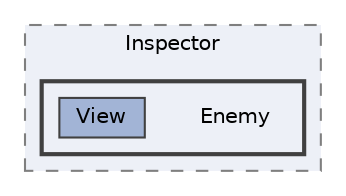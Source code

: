 digraph "C:/Users/むずでょ/Documents/Unity Projects/RMU-1-00-00-Research/Assets/RPGMaker/Codebase/Editor/Inspector/Enemy"
{
 // LATEX_PDF_SIZE
  bgcolor="transparent";
  edge [fontname=Helvetica,fontsize=10,labelfontname=Helvetica,labelfontsize=10];
  node [fontname=Helvetica,fontsize=10,shape=box,height=0.2,width=0.4];
  compound=true
  subgraph clusterdir_556927790365328304c22c636a104915 {
    graph [ bgcolor="#edf0f7", pencolor="grey50", label="Inspector", fontname=Helvetica,fontsize=10 style="filled,dashed", URL="dir_556927790365328304c22c636a104915.html",tooltip=""]
  subgraph clusterdir_0e8b71b15ce8fcc0e3ea7205a63de8b3 {
    graph [ bgcolor="#edf0f7", pencolor="grey25", label="", fontname=Helvetica,fontsize=10 style="filled,bold", URL="dir_0e8b71b15ce8fcc0e3ea7205a63de8b3.html",tooltip=""]
    dir_0e8b71b15ce8fcc0e3ea7205a63de8b3 [shape=plaintext, label="Enemy"];
  dir_b85bd4d2560f75adc5359420697ebf1f [label="View", fillcolor="#a2b4d6", color="grey25", style="filled", URL="dir_b85bd4d2560f75adc5359420697ebf1f.html",tooltip=""];
  }
  }
}
